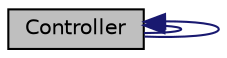 digraph "Controller"
{
  edge [fontname="Helvetica",fontsize="10",labelfontname="Helvetica",labelfontsize="10"];
  node [fontname="Helvetica",fontsize="10",shape=record];
  Node0 [label="Controller",height=0.2,width=0.4,color="black", fillcolor="grey75", style="filled", fontcolor="black"];
  Node0 -> Node0 [dir="back",color="midnightblue",fontsize="10",style="solid",fontname="Helvetica"];
  Node0 -> Node0 [dir="back",color="midnightblue",fontsize="10",style="solid",fontname="Helvetica"];
}
